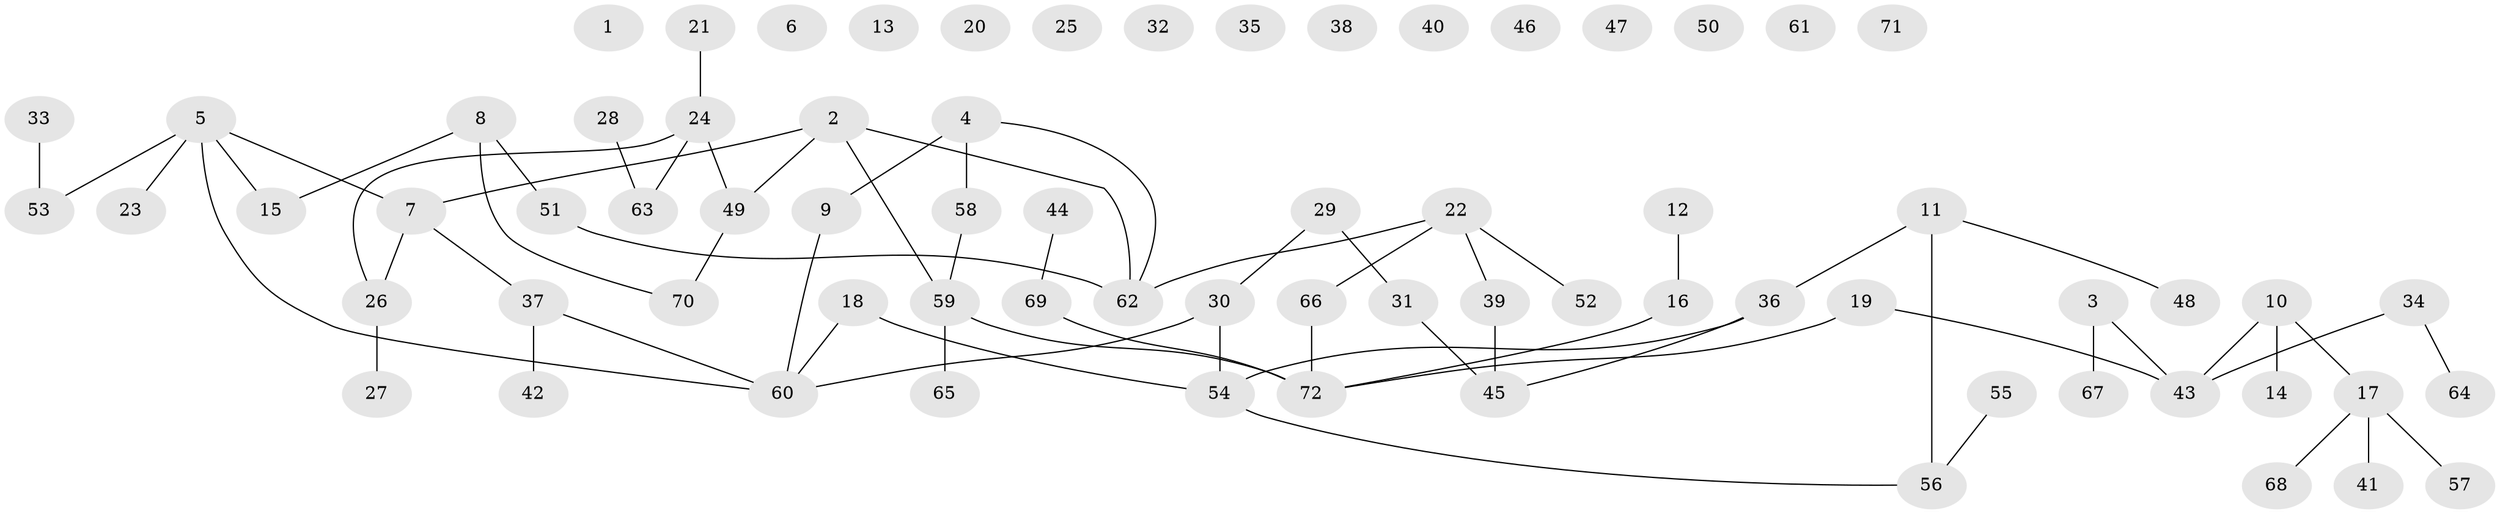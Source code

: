 // Generated by graph-tools (version 1.1) at 2025/00/03/09/25 03:00:47]
// undirected, 72 vertices, 68 edges
graph export_dot {
graph [start="1"]
  node [color=gray90,style=filled];
  1;
  2;
  3;
  4;
  5;
  6;
  7;
  8;
  9;
  10;
  11;
  12;
  13;
  14;
  15;
  16;
  17;
  18;
  19;
  20;
  21;
  22;
  23;
  24;
  25;
  26;
  27;
  28;
  29;
  30;
  31;
  32;
  33;
  34;
  35;
  36;
  37;
  38;
  39;
  40;
  41;
  42;
  43;
  44;
  45;
  46;
  47;
  48;
  49;
  50;
  51;
  52;
  53;
  54;
  55;
  56;
  57;
  58;
  59;
  60;
  61;
  62;
  63;
  64;
  65;
  66;
  67;
  68;
  69;
  70;
  71;
  72;
  2 -- 7;
  2 -- 49;
  2 -- 59;
  2 -- 62;
  3 -- 43;
  3 -- 67;
  4 -- 9;
  4 -- 58;
  4 -- 62;
  5 -- 7;
  5 -- 15;
  5 -- 23;
  5 -- 53;
  5 -- 60;
  7 -- 26;
  7 -- 37;
  8 -- 15;
  8 -- 51;
  8 -- 70;
  9 -- 60;
  10 -- 14;
  10 -- 17;
  10 -- 43;
  11 -- 36;
  11 -- 48;
  11 -- 56;
  12 -- 16;
  16 -- 72;
  17 -- 41;
  17 -- 57;
  17 -- 68;
  18 -- 54;
  18 -- 60;
  19 -- 43;
  19 -- 72;
  21 -- 24;
  22 -- 39;
  22 -- 52;
  22 -- 62;
  22 -- 66;
  24 -- 26;
  24 -- 49;
  24 -- 63;
  26 -- 27;
  28 -- 63;
  29 -- 30;
  29 -- 31;
  30 -- 54;
  30 -- 60;
  31 -- 45;
  33 -- 53;
  34 -- 43;
  34 -- 64;
  36 -- 45;
  36 -- 54;
  37 -- 42;
  37 -- 60;
  39 -- 45;
  44 -- 69;
  49 -- 70;
  51 -- 62;
  54 -- 56;
  55 -- 56;
  58 -- 59;
  59 -- 65;
  59 -- 72;
  66 -- 72;
  69 -- 72;
}
